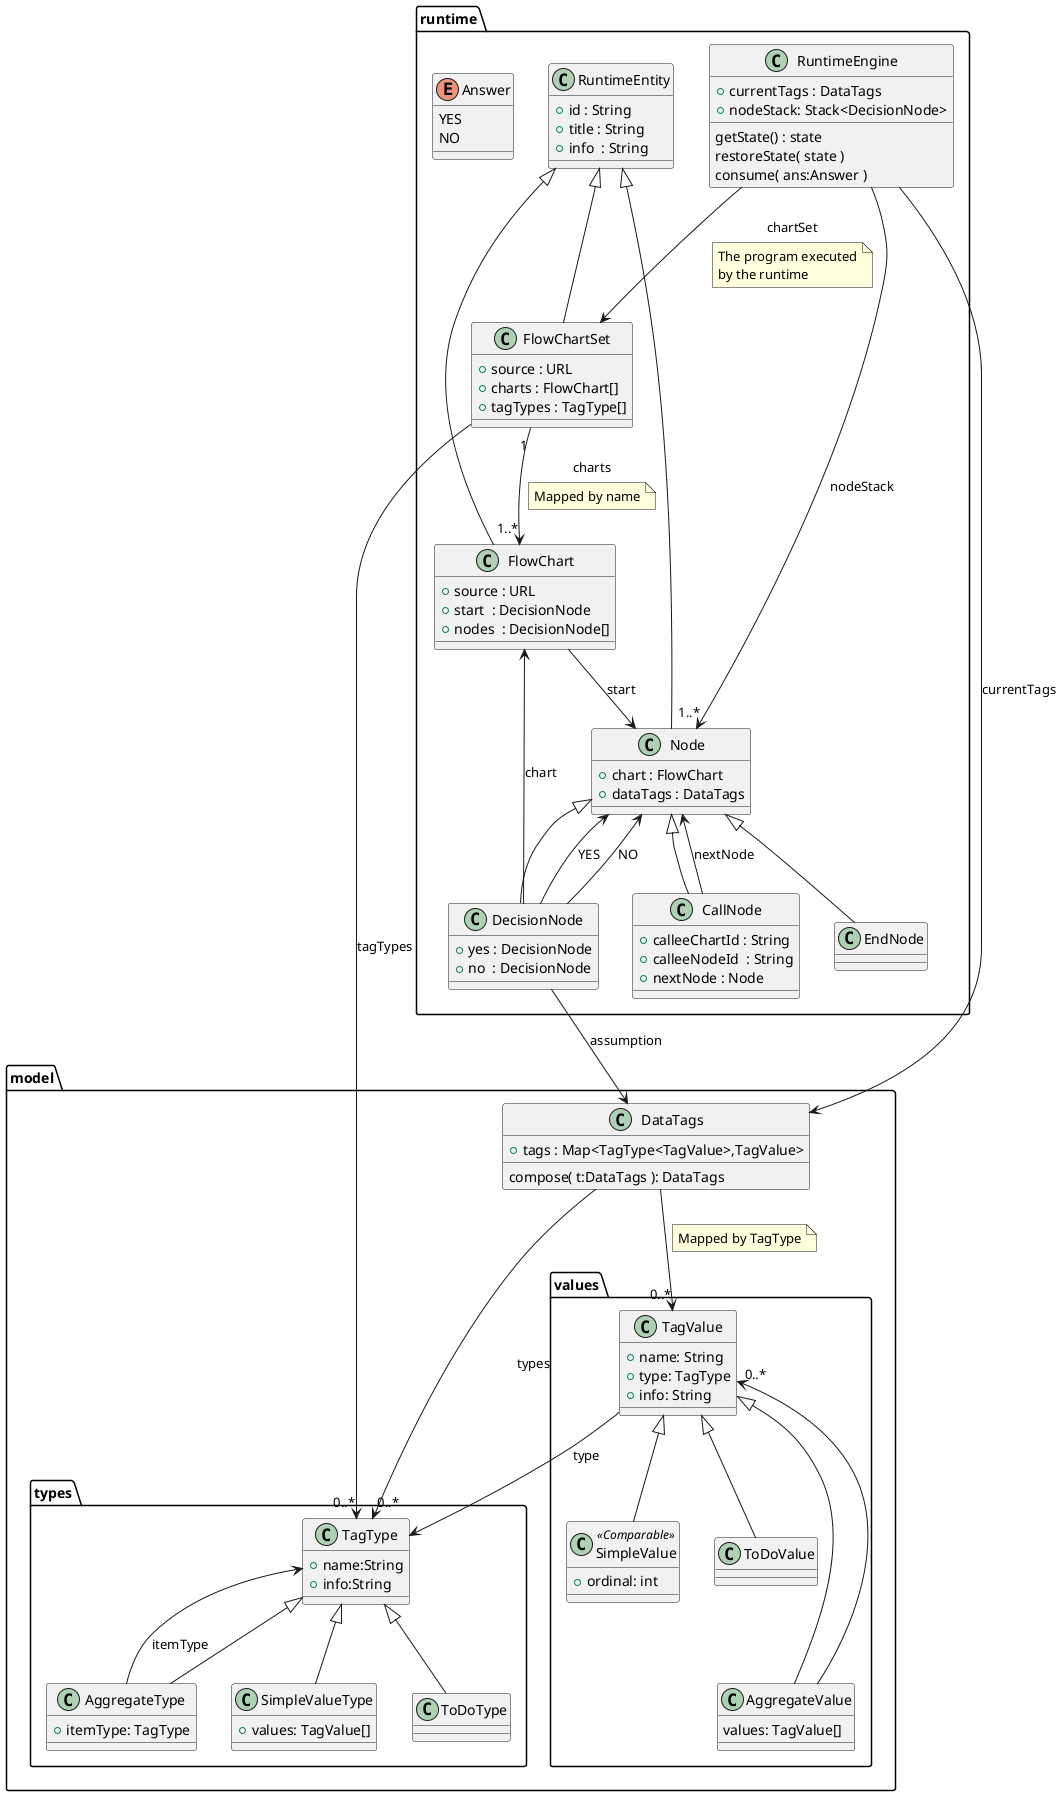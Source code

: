 @startuml

package runtime {
	class RuntimeEngine {
		+ currentTags : DataTags
		+ nodeStack: Stack<DecisionNode>
		getState() : state
		restoreState( state )
		consume( ans:Answer )
	}

	class RuntimeEntity {
		+ id : String
		+ title : String
		+ info  : String
	}

	class FlowChartSet {
		+ source : URL
		+ charts : FlowChart[]
		+ tagTypes : TagType[]
	}

	class FlowChart {
		+ source : URL
		+ start  : DecisionNode
		+ nodes  : DecisionNode[]
	}

	class Node {
		+ chart : FlowChart
		+ dataTags : DataTags
	}

	class DecisionNode {
		+ yes : DecisionNode
		+ no  : DecisionNode
	}

	class CallNode {
		+ calleeChartId : String
		+ calleeNodeId  : String
		+ nextNode : Node
	}

	class EndNode

	enum Answer {
		YES
		NO
	}
}

package model {
	class DataTags {
		+ tags : Map<TagType<TagValue>,TagValue>
		compose( t:DataTags ): DataTags
	}

	package types {
		class TagType {
			+ name:String
			+ info:String
		}

		class ToDoType {
			
		}

		class SimpleValueType {
			+ values: TagValue[]
		}

		class AggregateType {
			+ itemType: TagType
		}
	}
	package values {
		class TagValue {
			+ name: String
			+ type: TagType
			+ info: String
		}

		class SimpleValue <<Comparable>> {
			+ ordinal: int
		}

		class ToDoValue {
			
		}

		class AggregateValue {
			values: TagValue[]
		}
	}
}

RuntimeEngine --> DataTags : currentTags
RuntimeEngine --> "1..*" Node : nodeStack

RuntimeEngine --> FlowChartSet : chartSet
note on link
	The program executed
	by the runtime 
end note
RuntimeEntity <|-- Node
RuntimeEntity <|-- FlowChart
RuntimeEntity <|-- FlowChartSet
Node <|-- DecisionNode
Node <|-- CallNode
Node <|-- EndNode
TagType <|-- ToDoType
TagType <|-- SimpleValueType
TagType <|-- AggregateType
TagValue <|-- ToDoValue
TagValue <|-- AggregateValue
TagValue <|-- SimpleValue

FlowChartSet "1" --> "1..*" FlowChart : charts
note on link: Mapped by name

FlowChart --> Node : start
CallNode --> Node : nextNode

DecisionNode --> Node: YES
DecisionNode --> Node: NO
DecisionNode --> FlowChart : chart
DecisionNode --> DataTags : assumption

DataTags --> "0..*" TagType : types
DataTags --> "0..*" TagValue 
note on link: Mapped by TagType

AggregateValue ---> "0..*" TagValue

AggregateType --> TagType : itemType

FlowChartSet --> "0..*" TagType : tagTypes

TagValue --> TagType : type



@enduml